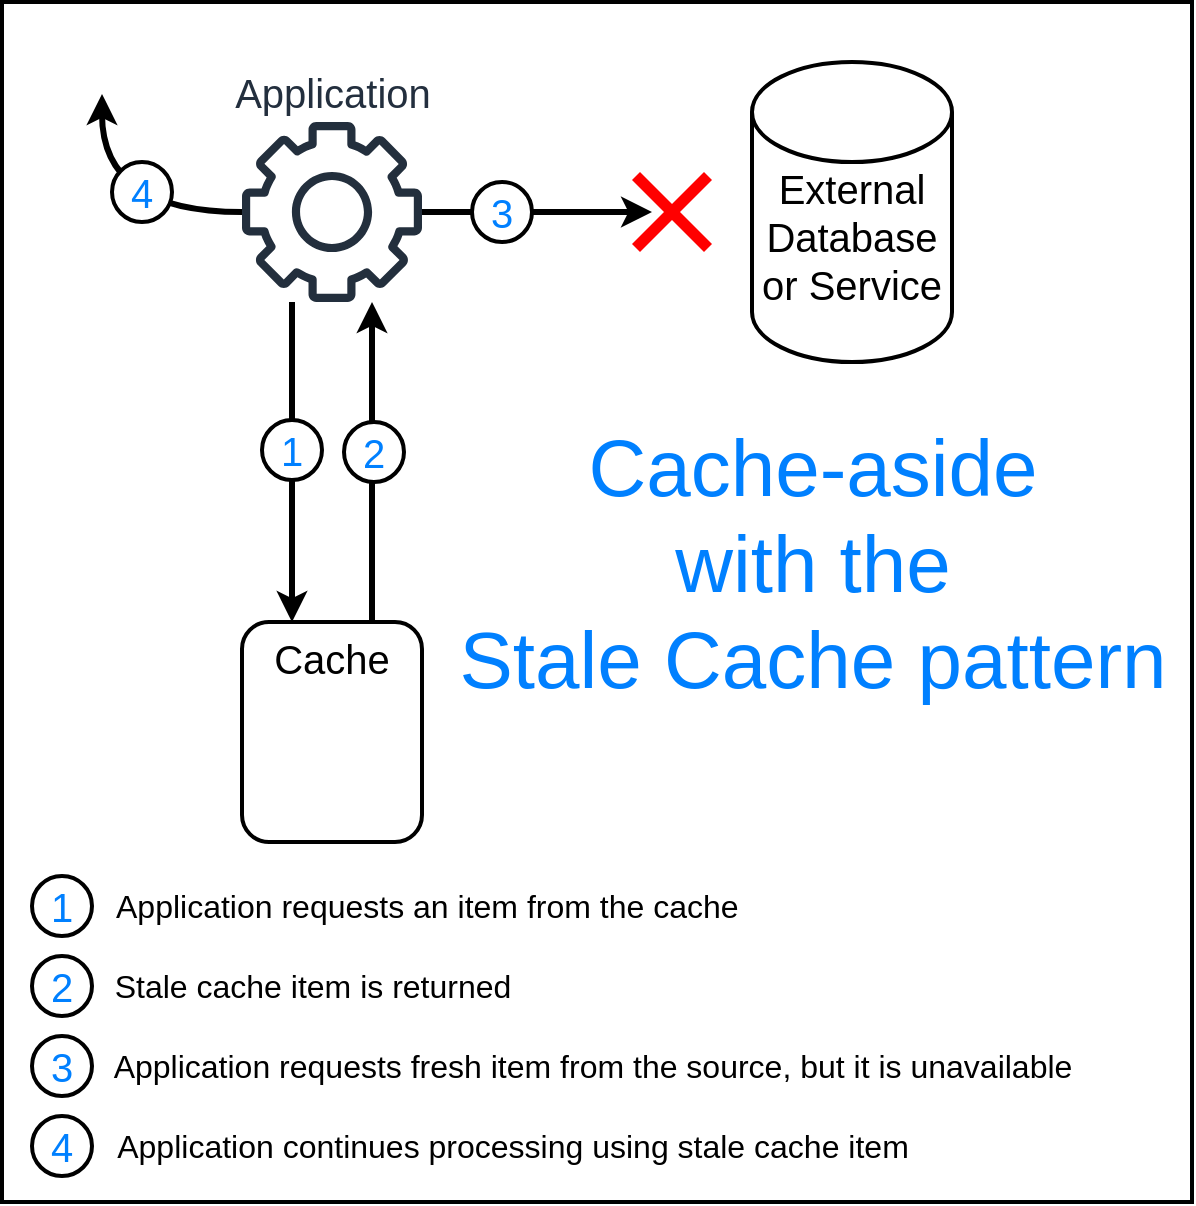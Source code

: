 <mxfile version="20.7.4" type="device"><diagram id="S_FF-qiRsz6cNef0lw5T" name="Page-1"><mxGraphModel dx="1434" dy="782" grid="1" gridSize="10" guides="1" tooltips="1" connect="1" arrows="1" fold="1" page="1" pageScale="1" pageWidth="850" pageHeight="1100" math="0" shadow="0"><root><mxCell id="0"/><mxCell id="1" parent="0"/><mxCell id="5v06Yk6SBDE_mXLR0R64-72" value="" style="rounded=0;whiteSpace=wrap;html=1;labelBackgroundColor=#FF3333;strokeWidth=2;fontSize=16;fontColor=#000000;" parent="1" vertex="1"><mxGeometry x="105" y="70" width="595" height="600" as="geometry"/></mxCell><mxCell id="5v06Yk6SBDE_mXLR0R64-21" style="edgeStyle=orthogonalEdgeStyle;rounded=0;orthogonalLoop=1;jettySize=auto;html=1;labelBackgroundColor=#0080ff;strokeWidth=3;fontSize=20;fontColor=#0080ff;" parent="1" source="5v06Yk6SBDE_mXLR0R64-1" target="5v06Yk6SBDE_mXLR0R64-9" edge="1"><mxGeometry relative="1" as="geometry"><Array as="points"><mxPoint x="250" y="280"/><mxPoint x="250" y="280"/></Array></mxGeometry></mxCell><mxCell id="5v06Yk6SBDE_mXLR0R64-48" style="edgeStyle=orthogonalEdgeStyle;curved=1;rounded=0;orthogonalLoop=1;jettySize=auto;html=1;labelBackgroundColor=#0080ff;strokeWidth=3;fontSize=16;fontColor=#000000;" parent="1" source="5v06Yk6SBDE_mXLR0R64-1" edge="1"><mxGeometry relative="1" as="geometry"><mxPoint x="430" y="175" as="targetPoint"/><Array as="points"><mxPoint x="350" y="175"/><mxPoint x="350" y="175"/></Array></mxGeometry></mxCell><mxCell id="5v06Yk6SBDE_mXLR0R64-62" style="edgeStyle=orthogonalEdgeStyle;curved=1;rounded=0;orthogonalLoop=1;jettySize=auto;html=1;labelBackgroundColor=#0080ff;strokeWidth=3;fontSize=16;fontColor=#FF3333;" parent="1" source="5v06Yk6SBDE_mXLR0R64-1" target="5v06Yk6SBDE_mXLR0R64-71" edge="1"><mxGeometry relative="1" as="geometry"><mxPoint x="160" y="120" as="targetPoint"/></mxGeometry></mxCell><mxCell id="5v06Yk6SBDE_mXLR0R64-1" value="Application" style="sketch=0;outlineConnect=0;fontColor=#232F3E;gradientColor=none;fillColor=#232F3D;strokeColor=none;dashed=0;verticalLabelPosition=top;verticalAlign=bottom;align=center;html=1;fontSize=20;fontStyle=0;aspect=fixed;pointerEvents=1;shape=mxgraph.aws4.gear;labelPosition=center;" parent="1" vertex="1"><mxGeometry x="225" y="130" width="90" height="90" as="geometry"/></mxCell><mxCell id="5v06Yk6SBDE_mXLR0R64-3" value="&lt;div&gt;External Database or Service&lt;/div&gt;&lt;div&gt;&lt;br&gt;&lt;/div&gt;" style="strokeWidth=2;html=1;shape=mxgraph.flowchart.database;whiteSpace=wrap;labelPosition=center;verticalLabelPosition=middle;align=center;verticalAlign=bottom;fontSize=20;" parent="1" vertex="1"><mxGeometry x="480" y="100" width="100" height="150" as="geometry"/></mxCell><mxCell id="5v06Yk6SBDE_mXLR0R64-13" value="" style="group" parent="1" vertex="1" connectable="0"><mxGeometry x="225" y="380" width="90" height="110" as="geometry"/></mxCell><mxCell id="5v06Yk6SBDE_mXLR0R64-9" value="Cache" style="rounded=1;whiteSpace=wrap;html=1;fontSize=20;verticalAlign=top;container=0;strokeWidth=2;" parent="5v06Yk6SBDE_mXLR0R64-13" vertex="1"><mxGeometry width="90" height="110" as="geometry"/></mxCell><mxCell id="5v06Yk6SBDE_mXLR0R64-11" value="" style="shape=image;html=1;verticalAlign=top;verticalLabelPosition=bottom;labelBackgroundColor=#ffffff;imageAspect=0;aspect=fixed;image=https://cdn2.iconfinder.com/data/icons/essential-web-2/50/stack-layer-pile-element-material-128.png;container=0;" parent="5v06Yk6SBDE_mXLR0R64-13" vertex="1"><mxGeometry x="15" y="40" width="60" height="60" as="geometry"/></mxCell><mxCell id="5v06Yk6SBDE_mXLR0R64-27" value="1" style="ellipse;whiteSpace=wrap;html=1;aspect=fixed;strokeWidth=2;fontSize=20;fontColor=#0080ff;" parent="1" vertex="1"><mxGeometry x="235" y="279" width="30" height="30" as="geometry"/></mxCell><mxCell id="5v06Yk6SBDE_mXLR0R64-34" value="3" style="ellipse;whiteSpace=wrap;html=1;aspect=fixed;strokeWidth=2;fontSize=20;fontColor=#0080ff;" parent="1" vertex="1"><mxGeometry x="340" y="160" width="30" height="30" as="geometry"/></mxCell><mxCell id="5v06Yk6SBDE_mXLR0R64-35" value="1" style="ellipse;whiteSpace=wrap;html=1;aspect=fixed;strokeWidth=2;fontSize=20;fontColor=#0080ff;" parent="1" vertex="1"><mxGeometry x="120" y="507" width="30" height="30" as="geometry"/></mxCell><mxCell id="5v06Yk6SBDE_mXLR0R64-39" value="2" style="ellipse;whiteSpace=wrap;html=1;aspect=fixed;strokeWidth=2;fontSize=20;fontColor=#0080ff;" parent="1" vertex="1"><mxGeometry x="120" y="547" width="30" height="30" as="geometry"/></mxCell><mxCell id="5v06Yk6SBDE_mXLR0R64-40" value="3" style="ellipse;whiteSpace=wrap;html=1;aspect=fixed;strokeWidth=2;fontSize=20;fontColor=#0080ff;" parent="1" vertex="1"><mxGeometry x="120" y="587" width="30" height="30" as="geometry"/></mxCell><mxCell id="5v06Yk6SBDE_mXLR0R64-41" value="4" style="ellipse;whiteSpace=wrap;html=1;aspect=fixed;strokeWidth=2;fontSize=20;fontColor=#0080ff;" parent="1" vertex="1"><mxGeometry x="120" y="627" width="30" height="30" as="geometry"/></mxCell><mxCell id="5v06Yk6SBDE_mXLR0R64-42" value="&lt;div&gt;Cache-aside&lt;/div&gt;&lt;div&gt;with the&lt;/div&gt;&lt;div&gt;Stale Cache pattern&lt;br&gt;&lt;/div&gt;" style="text;html=1;align=center;verticalAlign=middle;resizable=0;points=[];autosize=1;strokeColor=none;fillColor=none;fontSize=40;fontColor=#0080ff;" parent="1" vertex="1"><mxGeometry x="320" y="270" width="380" height="160" as="geometry"/></mxCell><mxCell id="5v06Yk6SBDE_mXLR0R64-44" value="&lt;div style=&quot;font-size: 16px;&quot;&gt;Application requests an item from the cache&lt;br style=&quot;font-size: 16px;&quot;&gt;&lt;/div&gt;" style="text;html=1;align=left;verticalAlign=middle;resizable=0;points=[];autosize=1;strokeColor=none;fillColor=none;fontSize=16;fontColor=#000000;" parent="1" vertex="1"><mxGeometry x="160" y="507" width="330" height="30" as="geometry"/></mxCell><mxCell id="5v06Yk6SBDE_mXLR0R64-45" value="Stale cache item is returned" style="text;html=1;align=center;verticalAlign=middle;resizable=0;points=[];autosize=1;strokeColor=none;fillColor=none;fontSize=16;fontColor=#000000;" parent="1" vertex="1"><mxGeometry x="150" y="547" width="220" height="30" as="geometry"/></mxCell><mxCell id="5v06Yk6SBDE_mXLR0R64-18" style="edgeStyle=orthogonalEdgeStyle;rounded=0;orthogonalLoop=1;jettySize=auto;html=1;strokeWidth=3;fontSize=12;" parent="1" source="5v06Yk6SBDE_mXLR0R64-9" target="5v06Yk6SBDE_mXLR0R64-1" edge="1"><mxGeometry x="-0.25" y="-20" relative="1" as="geometry"><Array as="points"><mxPoint x="290" y="320"/><mxPoint x="290" y="320"/></Array><mxPoint as="offset"/></mxGeometry></mxCell><mxCell id="5v06Yk6SBDE_mXLR0R64-37" value="2" style="ellipse;whiteSpace=wrap;html=1;aspect=fixed;strokeWidth=2;fontSize=20;fontColor=#0080ff;" parent="1" vertex="1"><mxGeometry x="276" y="280" width="30" height="30" as="geometry"/></mxCell><mxCell id="5v06Yk6SBDE_mXLR0R64-59" value="" style="shape=mxgraph.mockup.markup.redX;fillColor=#ff0000;html=1;shadow=0;strokeColor=none;labelBackgroundColor=#FF3333;strokeWidth=2;fontSize=16;fontColor=#FF3333;" parent="1" vertex="1"><mxGeometry x="420" y="155" width="40" height="40" as="geometry"/></mxCell><mxCell id="5v06Yk6SBDE_mXLR0R64-61" value="Application requests fresh item from the source, but it is unavailable" style="text;html=1;align=center;verticalAlign=middle;resizable=0;points=[];autosize=1;strokeColor=none;fillColor=none;fontSize=16;fontColor=#000000;" parent="1" vertex="1"><mxGeometry x="150" y="587" width="500" height="30" as="geometry"/></mxCell><mxCell id="5v06Yk6SBDE_mXLR0R64-63" value="4" style="ellipse;whiteSpace=wrap;html=1;aspect=fixed;strokeWidth=2;fontSize=20;fontColor=#0080ff;" parent="1" vertex="1"><mxGeometry x="160" y="150" width="30" height="30" as="geometry"/></mxCell><mxCell id="5v06Yk6SBDE_mXLR0R64-67" value="&lt;font color=&quot;#000000&quot;&gt;Application continues processing using stale cache item&lt;br&gt;&lt;/font&gt;" style="text;html=1;align=center;verticalAlign=middle;resizable=0;points=[];autosize=1;strokeColor=none;fillColor=none;fontSize=16;fontColor=#FF3333;" parent="1" vertex="1"><mxGeometry x="150" y="627" width="420" height="30" as="geometry"/></mxCell><mxCell id="5v06Yk6SBDE_mXLR0R64-71" value="" style="shape=image;html=1;verticalAlign=top;verticalLabelPosition=bottom;labelBackgroundColor=#ffffff;imageAspect=0;aspect=fixed;image=https://cdn3.iconfinder.com/data/icons/essential-pack/32/34-Happy_and_Smile-128.png;strokeWidth=2;fontSize=16;fontColor=#000000;" parent="1" vertex="1"><mxGeometry x="140" y="86" width="30" height="30" as="geometry"/></mxCell></root></mxGraphModel></diagram></mxfile>